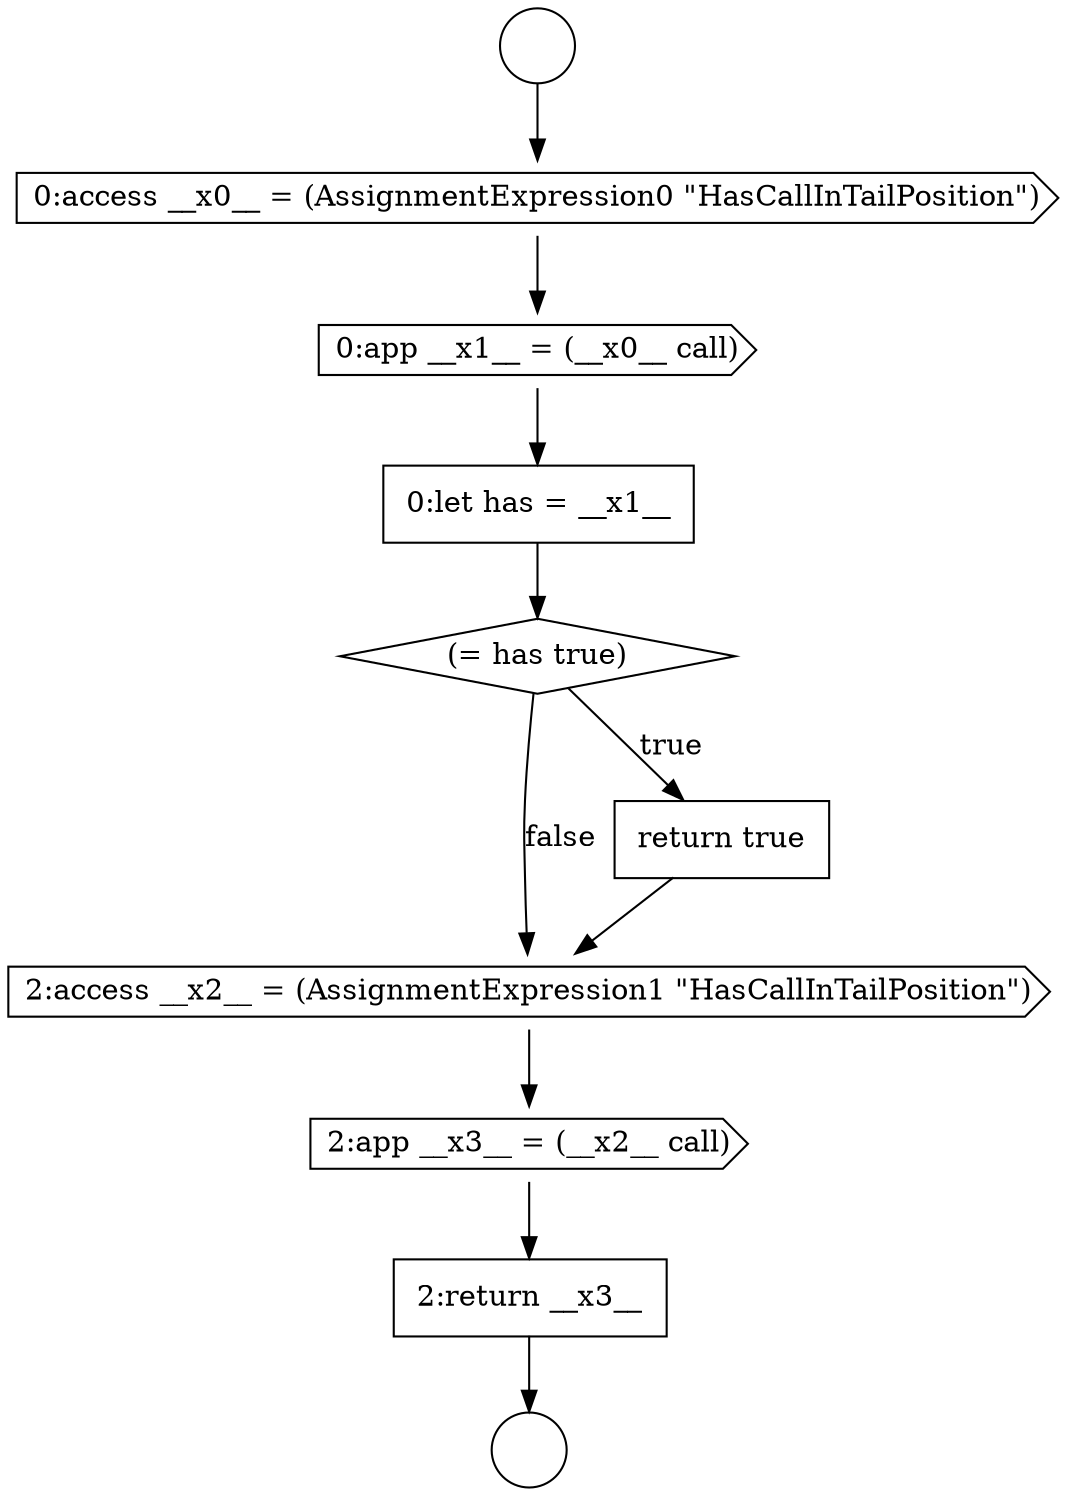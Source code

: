 digraph {
  node9516 [shape=cds, label=<<font color="black">2:access __x2__ = (AssignmentExpression1 &quot;HasCallInTailPosition&quot;)</font>> color="black" fillcolor="white" style=filled]
  node9509 [shape=circle label=" " color="black" fillcolor="white" style=filled]
  node9512 [shape=cds, label=<<font color="black">0:app __x1__ = (__x0__ call)</font>> color="black" fillcolor="white" style=filled]
  node9513 [shape=none, margin=0, label=<<font color="black">
    <table border="0" cellborder="1" cellspacing="0" cellpadding="10">
      <tr><td align="left">0:let has = __x1__</td></tr>
    </table>
  </font>> color="black" fillcolor="white" style=filled]
  node9517 [shape=cds, label=<<font color="black">2:app __x3__ = (__x2__ call)</font>> color="black" fillcolor="white" style=filled]
  node9511 [shape=cds, label=<<font color="black">0:access __x0__ = (AssignmentExpression0 &quot;HasCallInTailPosition&quot;)</font>> color="black" fillcolor="white" style=filled]
  node9514 [shape=diamond, label=<<font color="black">(= has true)</font>> color="black" fillcolor="white" style=filled]
  node9518 [shape=none, margin=0, label=<<font color="black">
    <table border="0" cellborder="1" cellspacing="0" cellpadding="10">
      <tr><td align="left">2:return __x3__</td></tr>
    </table>
  </font>> color="black" fillcolor="white" style=filled]
  node9515 [shape=none, margin=0, label=<<font color="black">
    <table border="0" cellborder="1" cellspacing="0" cellpadding="10">
      <tr><td align="left">return true</td></tr>
    </table>
  </font>> color="black" fillcolor="white" style=filled]
  node9510 [shape=circle label=" " color="black" fillcolor="white" style=filled]
  node9516 -> node9517 [ color="black"]
  node9517 -> node9518 [ color="black"]
  node9509 -> node9511 [ color="black"]
  node9514 -> node9515 [label=<<font color="black">true</font>> color="black"]
  node9514 -> node9516 [label=<<font color="black">false</font>> color="black"]
  node9511 -> node9512 [ color="black"]
  node9515 -> node9516 [ color="black"]
  node9512 -> node9513 [ color="black"]
  node9518 -> node9510 [ color="black"]
  node9513 -> node9514 [ color="black"]
}
